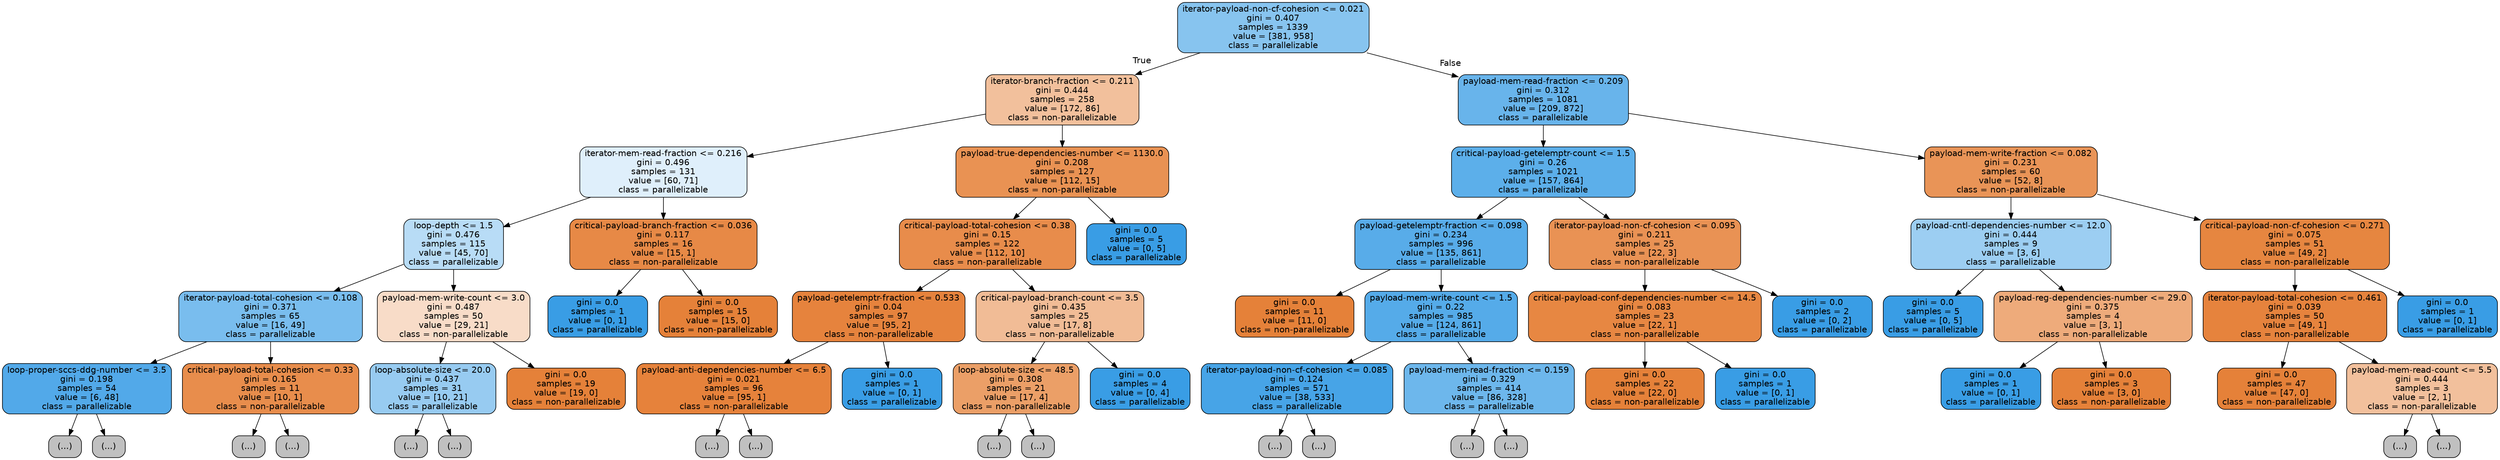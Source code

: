 digraph Tree {
node [shape=box, style="filled, rounded", color="black", fontname=helvetica] ;
edge [fontname=helvetica] ;
0 [label="iterator-payload-non-cf-cohesion <= 0.021\ngini = 0.407\nsamples = 1339\nvalue = [381, 958]\nclass = parallelizable", fillcolor="#399de59a"] ;
1 [label="iterator-branch-fraction <= 0.211\ngini = 0.444\nsamples = 258\nvalue = [172, 86]\nclass = non-parallelizable", fillcolor="#e581397f"] ;
0 -> 1 [labeldistance=2.5, labelangle=45, headlabel="True"] ;
2 [label="iterator-mem-read-fraction <= 0.216\ngini = 0.496\nsamples = 131\nvalue = [60, 71]\nclass = parallelizable", fillcolor="#399de528"] ;
1 -> 2 ;
3 [label="loop-depth <= 1.5\ngini = 0.476\nsamples = 115\nvalue = [45, 70]\nclass = parallelizable", fillcolor="#399de55b"] ;
2 -> 3 ;
4 [label="iterator-payload-total-cohesion <= 0.108\ngini = 0.371\nsamples = 65\nvalue = [16, 49]\nclass = parallelizable", fillcolor="#399de5ac"] ;
3 -> 4 ;
5 [label="loop-proper-sccs-ddg-number <= 3.5\ngini = 0.198\nsamples = 54\nvalue = [6, 48]\nclass = parallelizable", fillcolor="#399de5df"] ;
4 -> 5 ;
6 [label="(...)", fillcolor="#C0C0C0"] ;
5 -> 6 ;
13 [label="(...)", fillcolor="#C0C0C0"] ;
5 -> 13 ;
16 [label="critical-payload-total-cohesion <= 0.33\ngini = 0.165\nsamples = 11\nvalue = [10, 1]\nclass = non-parallelizable", fillcolor="#e58139e6"] ;
4 -> 16 ;
17 [label="(...)", fillcolor="#C0C0C0"] ;
16 -> 17 ;
18 [label="(...)", fillcolor="#C0C0C0"] ;
16 -> 18 ;
19 [label="payload-mem-write-count <= 3.0\ngini = 0.487\nsamples = 50\nvalue = [29, 21]\nclass = non-parallelizable", fillcolor="#e5813946"] ;
3 -> 19 ;
20 [label="loop-absolute-size <= 20.0\ngini = 0.437\nsamples = 31\nvalue = [10, 21]\nclass = parallelizable", fillcolor="#399de586"] ;
19 -> 20 ;
21 [label="(...)", fillcolor="#C0C0C0"] ;
20 -> 21 ;
22 [label="(...)", fillcolor="#C0C0C0"] ;
20 -> 22 ;
33 [label="gini = 0.0\nsamples = 19\nvalue = [19, 0]\nclass = non-parallelizable", fillcolor="#e58139ff"] ;
19 -> 33 ;
34 [label="critical-payload-branch-fraction <= 0.036\ngini = 0.117\nsamples = 16\nvalue = [15, 1]\nclass = non-parallelizable", fillcolor="#e58139ee"] ;
2 -> 34 ;
35 [label="gini = 0.0\nsamples = 1\nvalue = [0, 1]\nclass = parallelizable", fillcolor="#399de5ff"] ;
34 -> 35 ;
36 [label="gini = 0.0\nsamples = 15\nvalue = [15, 0]\nclass = non-parallelizable", fillcolor="#e58139ff"] ;
34 -> 36 ;
37 [label="payload-true-dependencies-number <= 1130.0\ngini = 0.208\nsamples = 127\nvalue = [112, 15]\nclass = non-parallelizable", fillcolor="#e58139dd"] ;
1 -> 37 ;
38 [label="critical-payload-total-cohesion <= 0.38\ngini = 0.15\nsamples = 122\nvalue = [112, 10]\nclass = non-parallelizable", fillcolor="#e58139e8"] ;
37 -> 38 ;
39 [label="payload-getelemptr-fraction <= 0.533\ngini = 0.04\nsamples = 97\nvalue = [95, 2]\nclass = non-parallelizable", fillcolor="#e58139fa"] ;
38 -> 39 ;
40 [label="payload-anti-dependencies-number <= 6.5\ngini = 0.021\nsamples = 96\nvalue = [95, 1]\nclass = non-parallelizable", fillcolor="#e58139fc"] ;
39 -> 40 ;
41 [label="(...)", fillcolor="#C0C0C0"] ;
40 -> 41 ;
42 [label="(...)", fillcolor="#C0C0C0"] ;
40 -> 42 ;
45 [label="gini = 0.0\nsamples = 1\nvalue = [0, 1]\nclass = parallelizable", fillcolor="#399de5ff"] ;
39 -> 45 ;
46 [label="critical-payload-branch-count <= 3.5\ngini = 0.435\nsamples = 25\nvalue = [17, 8]\nclass = non-parallelizable", fillcolor="#e5813987"] ;
38 -> 46 ;
47 [label="loop-absolute-size <= 48.5\ngini = 0.308\nsamples = 21\nvalue = [17, 4]\nclass = non-parallelizable", fillcolor="#e58139c3"] ;
46 -> 47 ;
48 [label="(...)", fillcolor="#C0C0C0"] ;
47 -> 48 ;
53 [label="(...)", fillcolor="#C0C0C0"] ;
47 -> 53 ;
54 [label="gini = 0.0\nsamples = 4\nvalue = [0, 4]\nclass = parallelizable", fillcolor="#399de5ff"] ;
46 -> 54 ;
55 [label="gini = 0.0\nsamples = 5\nvalue = [0, 5]\nclass = parallelizable", fillcolor="#399de5ff"] ;
37 -> 55 ;
56 [label="payload-mem-read-fraction <= 0.209\ngini = 0.312\nsamples = 1081\nvalue = [209, 872]\nclass = parallelizable", fillcolor="#399de5c2"] ;
0 -> 56 [labeldistance=2.5, labelangle=-45, headlabel="False"] ;
57 [label="critical-payload-getelemptr-count <= 1.5\ngini = 0.26\nsamples = 1021\nvalue = [157, 864]\nclass = parallelizable", fillcolor="#399de5d1"] ;
56 -> 57 ;
58 [label="payload-getelemptr-fraction <= 0.098\ngini = 0.234\nsamples = 996\nvalue = [135, 861]\nclass = parallelizable", fillcolor="#399de5d7"] ;
57 -> 58 ;
59 [label="gini = 0.0\nsamples = 11\nvalue = [11, 0]\nclass = non-parallelizable", fillcolor="#e58139ff"] ;
58 -> 59 ;
60 [label="payload-mem-write-count <= 1.5\ngini = 0.22\nsamples = 985\nvalue = [124, 861]\nclass = parallelizable", fillcolor="#399de5da"] ;
58 -> 60 ;
61 [label="iterator-payload-non-cf-cohesion <= 0.085\ngini = 0.124\nsamples = 571\nvalue = [38, 533]\nclass = parallelizable", fillcolor="#399de5ed"] ;
60 -> 61 ;
62 [label="(...)", fillcolor="#C0C0C0"] ;
61 -> 62 ;
117 [label="(...)", fillcolor="#C0C0C0"] ;
61 -> 117 ;
122 [label="payload-mem-read-fraction <= 0.159\ngini = 0.329\nsamples = 414\nvalue = [86, 328]\nclass = parallelizable", fillcolor="#399de5bc"] ;
60 -> 122 ;
123 [label="(...)", fillcolor="#C0C0C0"] ;
122 -> 123 ;
180 [label="(...)", fillcolor="#C0C0C0"] ;
122 -> 180 ;
193 [label="iterator-payload-non-cf-cohesion <= 0.095\ngini = 0.211\nsamples = 25\nvalue = [22, 3]\nclass = non-parallelizable", fillcolor="#e58139dc"] ;
57 -> 193 ;
194 [label="critical-payload-conf-dependencies-number <= 14.5\ngini = 0.083\nsamples = 23\nvalue = [22, 1]\nclass = non-parallelizable", fillcolor="#e58139f3"] ;
193 -> 194 ;
195 [label="gini = 0.0\nsamples = 22\nvalue = [22, 0]\nclass = non-parallelizable", fillcolor="#e58139ff"] ;
194 -> 195 ;
196 [label="gini = 0.0\nsamples = 1\nvalue = [0, 1]\nclass = parallelizable", fillcolor="#399de5ff"] ;
194 -> 196 ;
197 [label="gini = 0.0\nsamples = 2\nvalue = [0, 2]\nclass = parallelizable", fillcolor="#399de5ff"] ;
193 -> 197 ;
198 [label="payload-mem-write-fraction <= 0.082\ngini = 0.231\nsamples = 60\nvalue = [52, 8]\nclass = non-parallelizable", fillcolor="#e58139d8"] ;
56 -> 198 ;
199 [label="payload-cntl-dependencies-number <= 12.0\ngini = 0.444\nsamples = 9\nvalue = [3, 6]\nclass = parallelizable", fillcolor="#399de57f"] ;
198 -> 199 ;
200 [label="gini = 0.0\nsamples = 5\nvalue = [0, 5]\nclass = parallelizable", fillcolor="#399de5ff"] ;
199 -> 200 ;
201 [label="payload-reg-dependencies-number <= 29.0\ngini = 0.375\nsamples = 4\nvalue = [3, 1]\nclass = non-parallelizable", fillcolor="#e58139aa"] ;
199 -> 201 ;
202 [label="gini = 0.0\nsamples = 1\nvalue = [0, 1]\nclass = parallelizable", fillcolor="#399de5ff"] ;
201 -> 202 ;
203 [label="gini = 0.0\nsamples = 3\nvalue = [3, 0]\nclass = non-parallelizable", fillcolor="#e58139ff"] ;
201 -> 203 ;
204 [label="critical-payload-non-cf-cohesion <= 0.271\ngini = 0.075\nsamples = 51\nvalue = [49, 2]\nclass = non-parallelizable", fillcolor="#e58139f5"] ;
198 -> 204 ;
205 [label="iterator-payload-total-cohesion <= 0.461\ngini = 0.039\nsamples = 50\nvalue = [49, 1]\nclass = non-parallelizable", fillcolor="#e58139fa"] ;
204 -> 205 ;
206 [label="gini = 0.0\nsamples = 47\nvalue = [47, 0]\nclass = non-parallelizable", fillcolor="#e58139ff"] ;
205 -> 206 ;
207 [label="payload-mem-read-count <= 5.5\ngini = 0.444\nsamples = 3\nvalue = [2, 1]\nclass = non-parallelizable", fillcolor="#e581397f"] ;
205 -> 207 ;
208 [label="(...)", fillcolor="#C0C0C0"] ;
207 -> 208 ;
209 [label="(...)", fillcolor="#C0C0C0"] ;
207 -> 209 ;
210 [label="gini = 0.0\nsamples = 1\nvalue = [0, 1]\nclass = parallelizable", fillcolor="#399de5ff"] ;
204 -> 210 ;
}